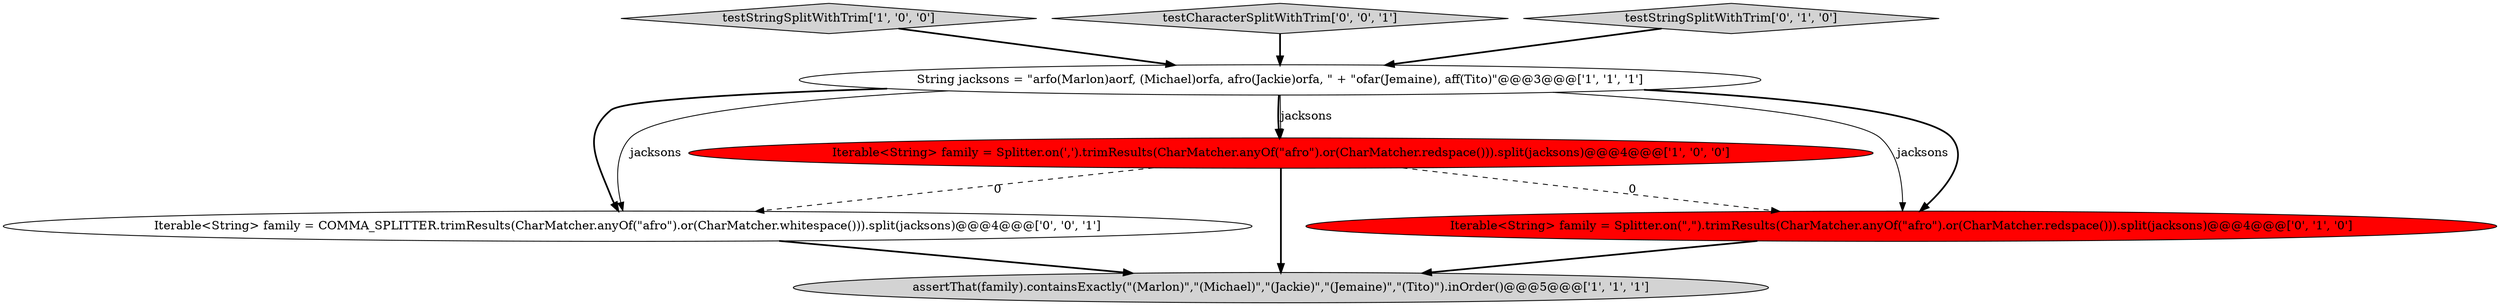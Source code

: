 digraph {
3 [style = filled, label = "String jacksons = \"arfo(Marlon)aorf, (Michael)orfa, afro(Jackie)orfa, \" + \"ofar(Jemaine), aff(Tito)\"@@@3@@@['1', '1', '1']", fillcolor = white, shape = ellipse image = "AAA0AAABBB1BBB"];
0 [style = filled, label = "assertThat(family).containsExactly(\"(Marlon)\",\"(Michael)\",\"(Jackie)\",\"(Jemaine)\",\"(Tito)\").inOrder()@@@5@@@['1', '1', '1']", fillcolor = lightgray, shape = ellipse image = "AAA0AAABBB1BBB"];
2 [style = filled, label = "testStringSplitWithTrim['1', '0', '0']", fillcolor = lightgray, shape = diamond image = "AAA0AAABBB1BBB"];
6 [style = filled, label = "Iterable<String> family = COMMA_SPLITTER.trimResults(CharMatcher.anyOf(\"afro\").or(CharMatcher.whitespace())).split(jacksons)@@@4@@@['0', '0', '1']", fillcolor = white, shape = ellipse image = "AAA0AAABBB3BBB"];
7 [style = filled, label = "testCharacterSplitWithTrim['0', '0', '1']", fillcolor = lightgray, shape = diamond image = "AAA0AAABBB3BBB"];
4 [style = filled, label = "Iterable<String> family = Splitter.on(\",\").trimResults(CharMatcher.anyOf(\"afro\").or(CharMatcher.redspace())).split(jacksons)@@@4@@@['0', '1', '0']", fillcolor = red, shape = ellipse image = "AAA1AAABBB2BBB"];
1 [style = filled, label = "Iterable<String> family = Splitter.on(',').trimResults(CharMatcher.anyOf(\"afro\").or(CharMatcher.redspace())).split(jacksons)@@@4@@@['1', '0', '0']", fillcolor = red, shape = ellipse image = "AAA1AAABBB1BBB"];
5 [style = filled, label = "testStringSplitWithTrim['0', '1', '0']", fillcolor = lightgray, shape = diamond image = "AAA0AAABBB2BBB"];
5->3 [style = bold, label=""];
1->4 [style = dashed, label="0"];
3->6 [style = bold, label=""];
7->3 [style = bold, label=""];
6->0 [style = bold, label=""];
3->4 [style = solid, label="jacksons"];
1->0 [style = bold, label=""];
3->1 [style = bold, label=""];
3->1 [style = solid, label="jacksons"];
3->4 [style = bold, label=""];
1->6 [style = dashed, label="0"];
3->6 [style = solid, label="jacksons"];
2->3 [style = bold, label=""];
4->0 [style = bold, label=""];
}
